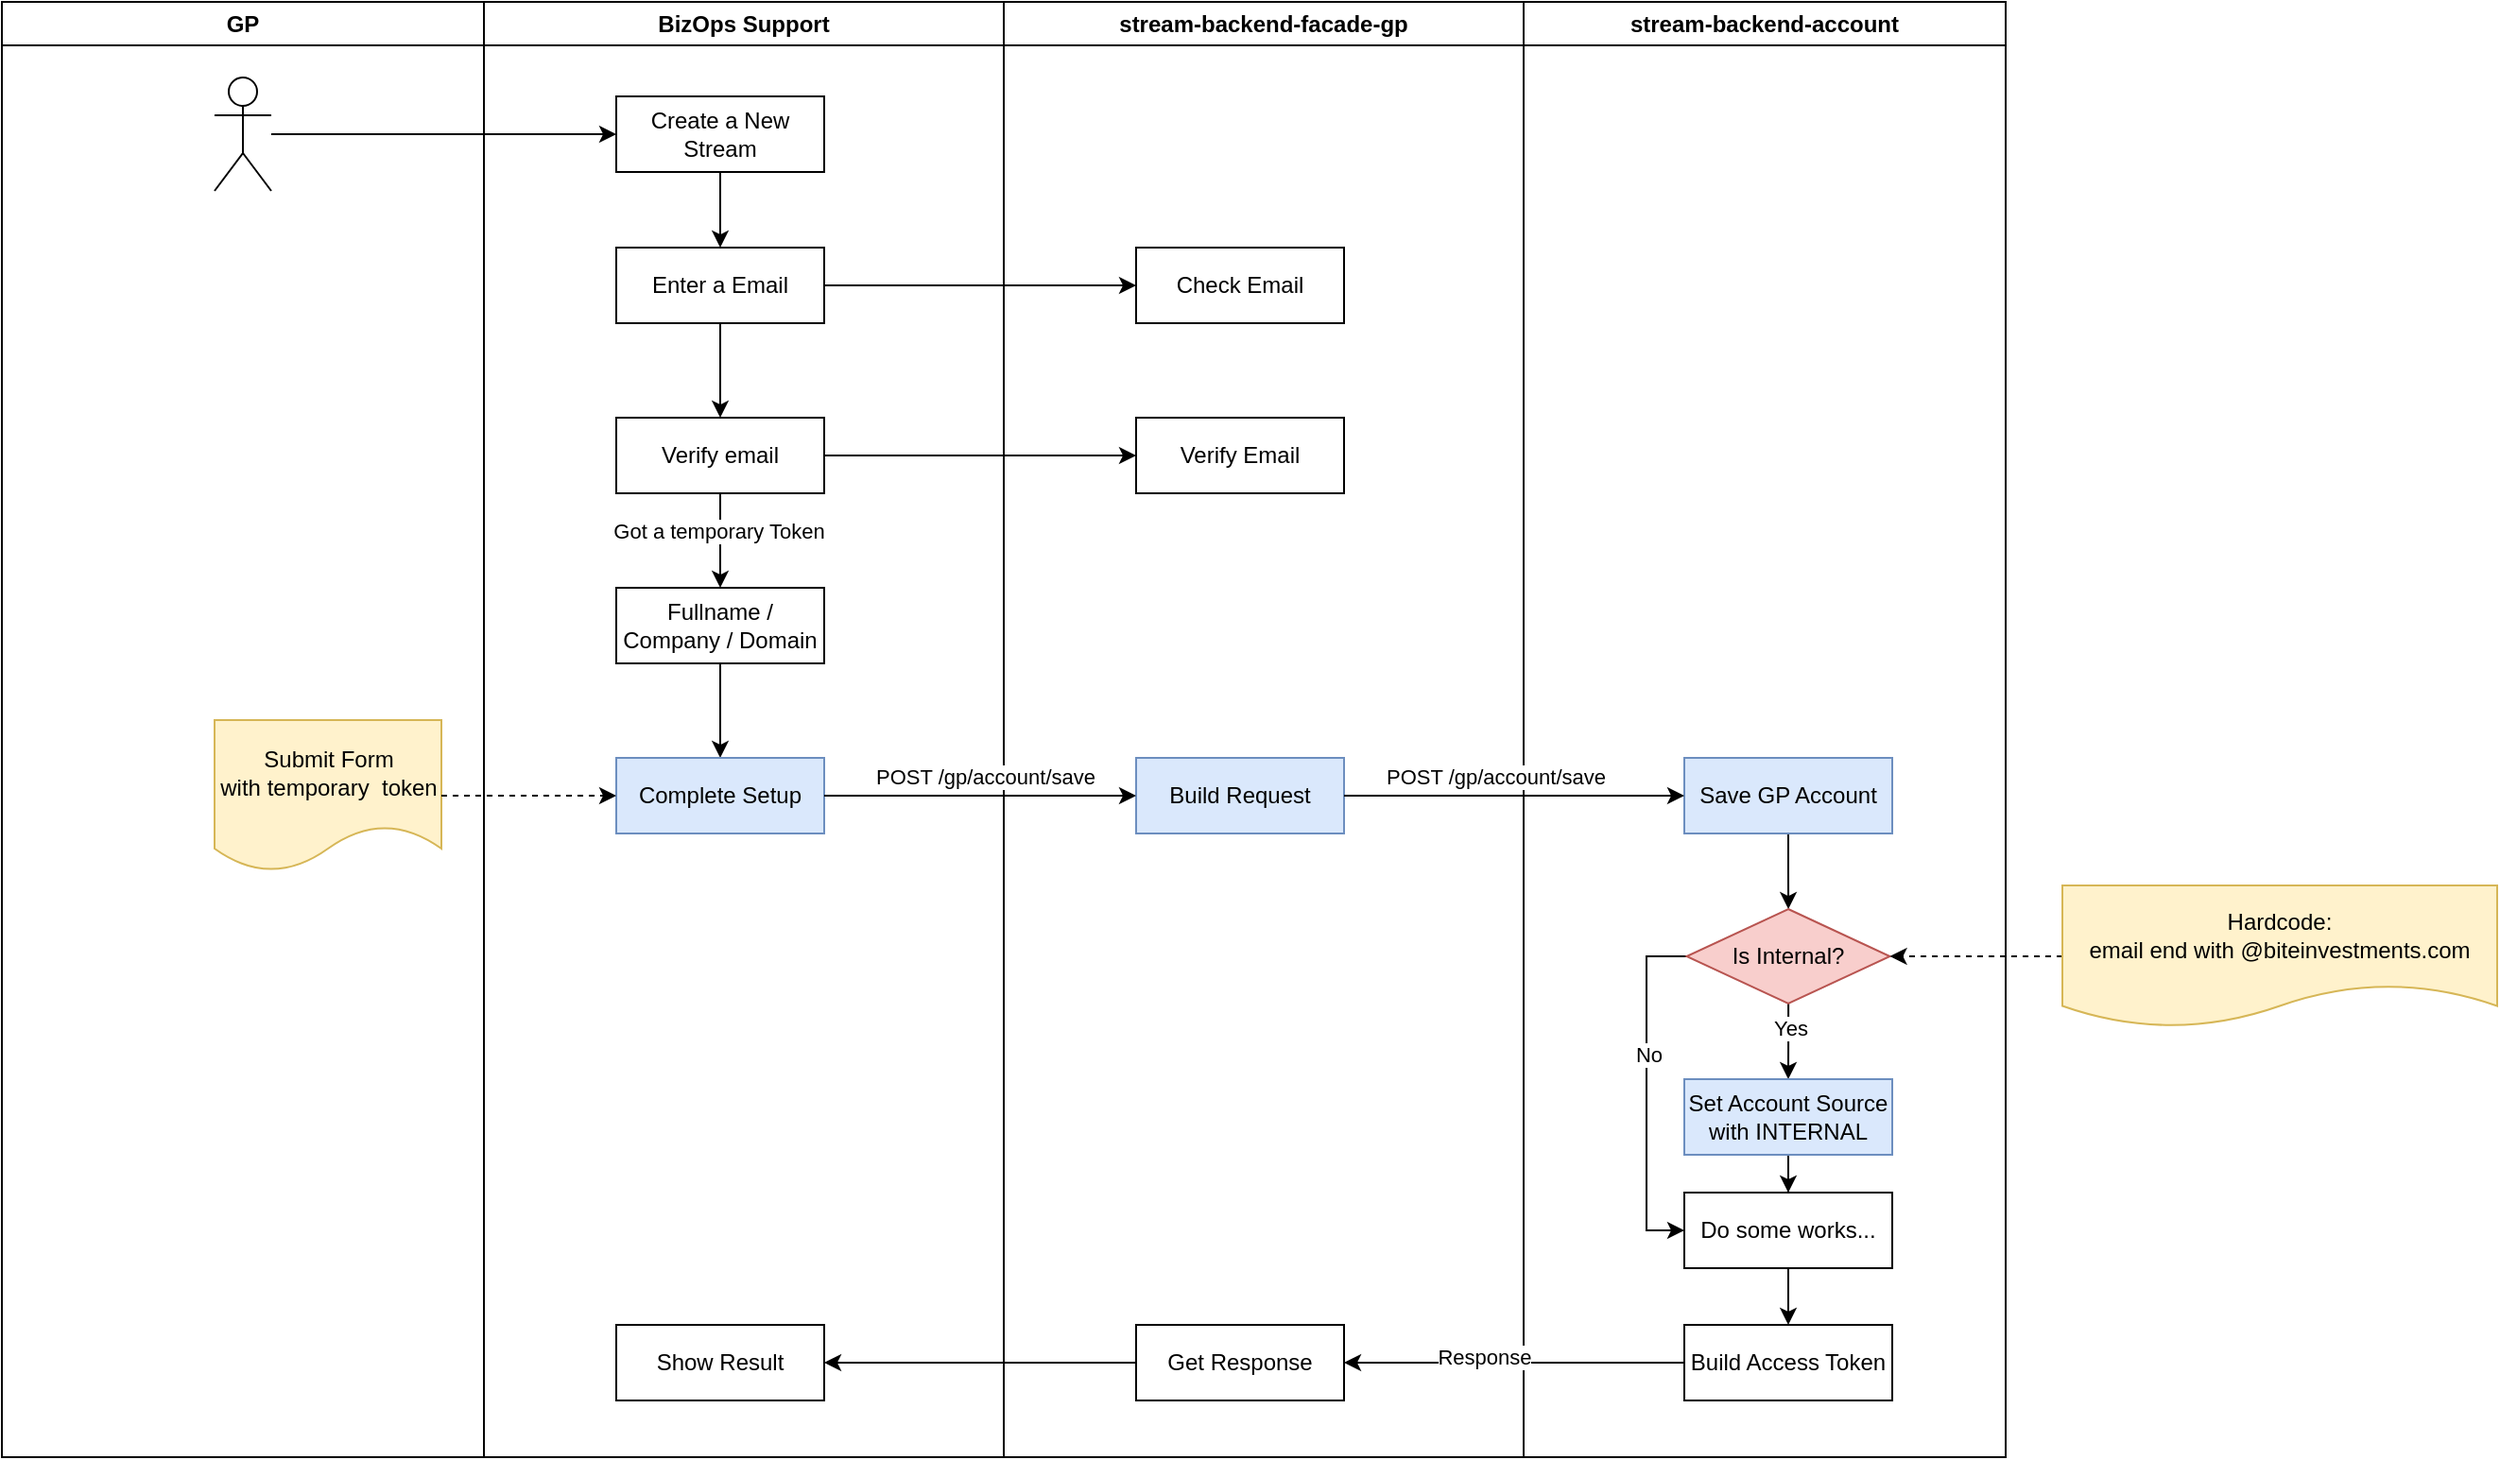 <mxfile version="21.1.4" type="github">
  <diagram name="Page-1" id="x9MaXPRrPAuqvDn_PiiJ">
    <mxGraphModel dx="2074" dy="1080" grid="1" gridSize="10" guides="1" tooltips="1" connect="1" arrows="1" fold="1" page="1" pageScale="1" pageWidth="850" pageHeight="1100" math="0" shadow="0">
      <root>
        <mxCell id="0" />
        <mxCell id="1" parent="0" />
        <mxCell id="FPZNTAmwSKkxpH3EF6Kp-27" style="edgeStyle=orthogonalEdgeStyle;rounded=0;orthogonalLoop=1;jettySize=auto;html=1;entryX=0;entryY=0.5;entryDx=0;entryDy=0;" edge="1" parent="1" source="FPZNTAmwSKkxpH3EF6Kp-1" target="FPZNTAmwSKkxpH3EF6Kp-8">
          <mxGeometry relative="1" as="geometry" />
        </mxCell>
        <mxCell id="FPZNTAmwSKkxpH3EF6Kp-3" value="stream-backend-facade-gp" style="swimlane;whiteSpace=wrap;html=1;" vertex="1" parent="1">
          <mxGeometry x="550" y="20" width="275" height="770" as="geometry" />
        </mxCell>
        <mxCell id="FPZNTAmwSKkxpH3EF6Kp-5" value="Check Email" style="rounded=0;whiteSpace=wrap;html=1;" vertex="1" parent="FPZNTAmwSKkxpH3EF6Kp-3">
          <mxGeometry x="70" y="130" width="110" height="40" as="geometry" />
        </mxCell>
        <mxCell id="FPZNTAmwSKkxpH3EF6Kp-25" value="Verify Email" style="rounded=0;whiteSpace=wrap;html=1;" vertex="1" parent="FPZNTAmwSKkxpH3EF6Kp-3">
          <mxGeometry x="70" y="220" width="110" height="40" as="geometry" />
        </mxCell>
        <mxCell id="FPZNTAmwSKkxpH3EF6Kp-40" value="Build Request" style="rounded=0;whiteSpace=wrap;html=1;fillColor=#dae8fc;strokeColor=#6c8ebf;" vertex="1" parent="FPZNTAmwSKkxpH3EF6Kp-3">
          <mxGeometry x="70" y="400" width="110" height="40" as="geometry" />
        </mxCell>
        <mxCell id="FPZNTAmwSKkxpH3EF6Kp-50" value="Get Response" style="rounded=0;whiteSpace=wrap;html=1;" vertex="1" parent="FPZNTAmwSKkxpH3EF6Kp-3">
          <mxGeometry x="70" y="700" width="110" height="40" as="geometry" />
        </mxCell>
        <mxCell id="FPZNTAmwSKkxpH3EF6Kp-4" value="stream-backend-account" style="swimlane;whiteSpace=wrap;html=1;" vertex="1" parent="1">
          <mxGeometry x="825" y="20" width="255" height="770" as="geometry" />
        </mxCell>
        <mxCell id="FPZNTAmwSKkxpH3EF6Kp-61" value="" style="edgeStyle=orthogonalEdgeStyle;rounded=0;orthogonalLoop=1;jettySize=auto;html=1;" edge="1" parent="FPZNTAmwSKkxpH3EF6Kp-4" source="FPZNTAmwSKkxpH3EF6Kp-45" target="FPZNTAmwSKkxpH3EF6Kp-60">
          <mxGeometry relative="1" as="geometry" />
        </mxCell>
        <mxCell id="FPZNTAmwSKkxpH3EF6Kp-45" value="Save GP Account" style="rounded=0;whiteSpace=wrap;html=1;fillColor=#dae8fc;strokeColor=#6c8ebf;" vertex="1" parent="FPZNTAmwSKkxpH3EF6Kp-4">
          <mxGeometry x="85" y="400" width="110" height="40" as="geometry" />
        </mxCell>
        <mxCell id="FPZNTAmwSKkxpH3EF6Kp-47" value="Build Access Token" style="rounded=0;whiteSpace=wrap;html=1;" vertex="1" parent="FPZNTAmwSKkxpH3EF6Kp-4">
          <mxGeometry x="85" y="700" width="110" height="40" as="geometry" />
        </mxCell>
        <mxCell id="FPZNTAmwSKkxpH3EF6Kp-65" value="" style="edgeStyle=orthogonalEdgeStyle;rounded=0;orthogonalLoop=1;jettySize=auto;html=1;" edge="1" parent="FPZNTAmwSKkxpH3EF6Kp-4" source="FPZNTAmwSKkxpH3EF6Kp-60" target="FPZNTAmwSKkxpH3EF6Kp-64">
          <mxGeometry relative="1" as="geometry" />
        </mxCell>
        <mxCell id="FPZNTAmwSKkxpH3EF6Kp-70" value="Yes" style="edgeLabel;html=1;align=center;verticalAlign=middle;resizable=0;points=[];" vertex="1" connectable="0" parent="FPZNTAmwSKkxpH3EF6Kp-65">
          <mxGeometry x="-0.35" y="1" relative="1" as="geometry">
            <mxPoint as="offset" />
          </mxGeometry>
        </mxCell>
        <mxCell id="FPZNTAmwSKkxpH3EF6Kp-67" style="edgeStyle=orthogonalEdgeStyle;rounded=0;orthogonalLoop=1;jettySize=auto;html=1;entryX=0;entryY=0.5;entryDx=0;entryDy=0;" edge="1" parent="FPZNTAmwSKkxpH3EF6Kp-4" source="FPZNTAmwSKkxpH3EF6Kp-60" target="FPZNTAmwSKkxpH3EF6Kp-68">
          <mxGeometry relative="1" as="geometry">
            <mxPoint x="55" y="660" as="targetPoint" />
            <Array as="points">
              <mxPoint x="65" y="505" />
              <mxPoint x="65" y="650" />
            </Array>
          </mxGeometry>
        </mxCell>
        <mxCell id="FPZNTAmwSKkxpH3EF6Kp-69" value="No" style="edgeLabel;html=1;align=center;verticalAlign=middle;resizable=0;points=[];" vertex="1" connectable="0" parent="FPZNTAmwSKkxpH3EF6Kp-67">
          <mxGeometry x="-0.224" y="1" relative="1" as="geometry">
            <mxPoint as="offset" />
          </mxGeometry>
        </mxCell>
        <mxCell id="FPZNTAmwSKkxpH3EF6Kp-60" value="Is Internal?" style="rhombus;whiteSpace=wrap;html=1;fillColor=#f8cecc;strokeColor=#b85450;" vertex="1" parent="FPZNTAmwSKkxpH3EF6Kp-4">
          <mxGeometry x="86.25" y="480" width="107.5" height="50" as="geometry" />
        </mxCell>
        <mxCell id="FPZNTAmwSKkxpH3EF6Kp-71" value="" style="edgeStyle=orthogonalEdgeStyle;rounded=0;orthogonalLoop=1;jettySize=auto;html=1;" edge="1" parent="FPZNTAmwSKkxpH3EF6Kp-4" source="FPZNTAmwSKkxpH3EF6Kp-64" target="FPZNTAmwSKkxpH3EF6Kp-68">
          <mxGeometry relative="1" as="geometry" />
        </mxCell>
        <mxCell id="FPZNTAmwSKkxpH3EF6Kp-64" value="Set Account Source with&amp;nbsp;INTERNAL" style="rounded=0;whiteSpace=wrap;html=1;fillColor=#dae8fc;strokeColor=#6c8ebf;" vertex="1" parent="FPZNTAmwSKkxpH3EF6Kp-4">
          <mxGeometry x="85" y="570" width="110" height="40" as="geometry" />
        </mxCell>
        <mxCell id="FPZNTAmwSKkxpH3EF6Kp-72" value="" style="edgeStyle=orthogonalEdgeStyle;rounded=0;orthogonalLoop=1;jettySize=auto;html=1;" edge="1" parent="FPZNTAmwSKkxpH3EF6Kp-4" source="FPZNTAmwSKkxpH3EF6Kp-68" target="FPZNTAmwSKkxpH3EF6Kp-47">
          <mxGeometry relative="1" as="geometry" />
        </mxCell>
        <mxCell id="FPZNTAmwSKkxpH3EF6Kp-68" value="Do some works..." style="rounded=0;whiteSpace=wrap;html=1;" vertex="1" parent="FPZNTAmwSKkxpH3EF6Kp-4">
          <mxGeometry x="85" y="630" width="110" height="40" as="geometry" />
        </mxCell>
        <mxCell id="FPZNTAmwSKkxpH3EF6Kp-7" value="BizOps Support" style="swimlane;whiteSpace=wrap;html=1;" vertex="1" parent="1">
          <mxGeometry x="275" y="20" width="275" height="770" as="geometry" />
        </mxCell>
        <mxCell id="FPZNTAmwSKkxpH3EF6Kp-10" value="" style="edgeStyle=orthogonalEdgeStyle;rounded=0;orthogonalLoop=1;jettySize=auto;html=1;" edge="1" parent="FPZNTAmwSKkxpH3EF6Kp-7" source="FPZNTAmwSKkxpH3EF6Kp-8" target="FPZNTAmwSKkxpH3EF6Kp-9">
          <mxGeometry relative="1" as="geometry" />
        </mxCell>
        <mxCell id="FPZNTAmwSKkxpH3EF6Kp-8" value="Create a New Stream" style="rounded=0;whiteSpace=wrap;html=1;" vertex="1" parent="FPZNTAmwSKkxpH3EF6Kp-7">
          <mxGeometry x="70" y="50" width="110" height="40" as="geometry" />
        </mxCell>
        <mxCell id="FPZNTAmwSKkxpH3EF6Kp-12" value="" style="edgeStyle=orthogonalEdgeStyle;rounded=0;orthogonalLoop=1;jettySize=auto;html=1;" edge="1" parent="FPZNTAmwSKkxpH3EF6Kp-7" source="FPZNTAmwSKkxpH3EF6Kp-9" target="FPZNTAmwSKkxpH3EF6Kp-11">
          <mxGeometry relative="1" as="geometry" />
        </mxCell>
        <mxCell id="FPZNTAmwSKkxpH3EF6Kp-9" value="Enter a Email" style="rounded=0;whiteSpace=wrap;html=1;" vertex="1" parent="FPZNTAmwSKkxpH3EF6Kp-7">
          <mxGeometry x="70" y="130" width="110" height="40" as="geometry" />
        </mxCell>
        <mxCell id="FPZNTAmwSKkxpH3EF6Kp-14" value="" style="edgeStyle=orthogonalEdgeStyle;rounded=0;orthogonalLoop=1;jettySize=auto;html=1;" edge="1" parent="FPZNTAmwSKkxpH3EF6Kp-7" source="FPZNTAmwSKkxpH3EF6Kp-11" target="FPZNTAmwSKkxpH3EF6Kp-13">
          <mxGeometry relative="1" as="geometry" />
        </mxCell>
        <mxCell id="FPZNTAmwSKkxpH3EF6Kp-18" value="Got a temporary Token" style="edgeLabel;html=1;align=center;verticalAlign=middle;resizable=0;points=[];" vertex="1" connectable="0" parent="FPZNTAmwSKkxpH3EF6Kp-14">
          <mxGeometry x="-0.2" y="-1" relative="1" as="geometry">
            <mxPoint as="offset" />
          </mxGeometry>
        </mxCell>
        <mxCell id="FPZNTAmwSKkxpH3EF6Kp-11" value="Verify email" style="rounded=0;whiteSpace=wrap;html=1;" vertex="1" parent="FPZNTAmwSKkxpH3EF6Kp-7">
          <mxGeometry x="70" y="220" width="110" height="40" as="geometry" />
        </mxCell>
        <mxCell id="FPZNTAmwSKkxpH3EF6Kp-39" value="" style="edgeStyle=orthogonalEdgeStyle;rounded=0;orthogonalLoop=1;jettySize=auto;html=1;" edge="1" parent="FPZNTAmwSKkxpH3EF6Kp-7" source="FPZNTAmwSKkxpH3EF6Kp-13" target="FPZNTAmwSKkxpH3EF6Kp-21">
          <mxGeometry relative="1" as="geometry" />
        </mxCell>
        <mxCell id="FPZNTAmwSKkxpH3EF6Kp-13" value="Fullname / Company / Domain" style="rounded=0;whiteSpace=wrap;html=1;" vertex="1" parent="FPZNTAmwSKkxpH3EF6Kp-7">
          <mxGeometry x="70" y="310" width="110" height="40" as="geometry" />
        </mxCell>
        <mxCell id="FPZNTAmwSKkxpH3EF6Kp-21" value="Complete Setup" style="rounded=0;whiteSpace=wrap;html=1;fillColor=#dae8fc;strokeColor=#6c8ebf;" vertex="1" parent="FPZNTAmwSKkxpH3EF6Kp-7">
          <mxGeometry x="70" y="400" width="110" height="40" as="geometry" />
        </mxCell>
        <mxCell id="FPZNTAmwSKkxpH3EF6Kp-52" value="Show Result" style="rounded=0;whiteSpace=wrap;html=1;" vertex="1" parent="FPZNTAmwSKkxpH3EF6Kp-7">
          <mxGeometry x="70" y="700" width="110" height="40" as="geometry" />
        </mxCell>
        <mxCell id="FPZNTAmwSKkxpH3EF6Kp-24" style="edgeStyle=orthogonalEdgeStyle;rounded=0;orthogonalLoop=1;jettySize=auto;html=1;" edge="1" parent="1" source="FPZNTAmwSKkxpH3EF6Kp-9" target="FPZNTAmwSKkxpH3EF6Kp-5">
          <mxGeometry relative="1" as="geometry" />
        </mxCell>
        <mxCell id="FPZNTAmwSKkxpH3EF6Kp-26" style="edgeStyle=orthogonalEdgeStyle;rounded=0;orthogonalLoop=1;jettySize=auto;html=1;entryX=0;entryY=0.5;entryDx=0;entryDy=0;" edge="1" parent="1" source="FPZNTAmwSKkxpH3EF6Kp-11" target="FPZNTAmwSKkxpH3EF6Kp-25">
          <mxGeometry relative="1" as="geometry" />
        </mxCell>
        <mxCell id="FPZNTAmwSKkxpH3EF6Kp-38" value="GP" style="swimlane;whiteSpace=wrap;html=1;" vertex="1" parent="1">
          <mxGeometry x="20" y="20" width="255" height="770" as="geometry" />
        </mxCell>
        <mxCell id="FPZNTAmwSKkxpH3EF6Kp-1" value="" style="shape=umlActor;verticalLabelPosition=bottom;verticalAlign=top;html=1;outlineConnect=0;" vertex="1" parent="FPZNTAmwSKkxpH3EF6Kp-38">
          <mxGeometry x="112.5" y="40" width="30" height="60" as="geometry" />
        </mxCell>
        <mxCell id="FPZNTAmwSKkxpH3EF6Kp-43" value="Submit Form with&amp;nbsp;temporary&amp;nbsp;&amp;nbsp;token" style="shape=document;whiteSpace=wrap;html=1;boundedLbl=1;fillColor=#fff2cc;strokeColor=#d6b656;" vertex="1" parent="FPZNTAmwSKkxpH3EF6Kp-38">
          <mxGeometry x="112.5" y="380" width="120" height="80" as="geometry" />
        </mxCell>
        <mxCell id="FPZNTAmwSKkxpH3EF6Kp-41" style="edgeStyle=orthogonalEdgeStyle;rounded=0;orthogonalLoop=1;jettySize=auto;html=1;entryX=0;entryY=0.5;entryDx=0;entryDy=0;" edge="1" parent="1" source="FPZNTAmwSKkxpH3EF6Kp-21" target="FPZNTAmwSKkxpH3EF6Kp-40">
          <mxGeometry relative="1" as="geometry" />
        </mxCell>
        <mxCell id="FPZNTAmwSKkxpH3EF6Kp-42" value="POST /gp/account/save" style="edgeLabel;html=1;align=center;verticalAlign=middle;resizable=0;points=[];" vertex="1" connectable="0" parent="FPZNTAmwSKkxpH3EF6Kp-41">
          <mxGeometry x="-0.297" y="4" relative="1" as="geometry">
            <mxPoint x="27" y="-6" as="offset" />
          </mxGeometry>
        </mxCell>
        <mxCell id="FPZNTAmwSKkxpH3EF6Kp-44" style="edgeStyle=orthogonalEdgeStyle;rounded=0;orthogonalLoop=1;jettySize=auto;html=1;dashed=1;" edge="1" parent="1" source="FPZNTAmwSKkxpH3EF6Kp-43" target="FPZNTAmwSKkxpH3EF6Kp-21">
          <mxGeometry relative="1" as="geometry" />
        </mxCell>
        <mxCell id="FPZNTAmwSKkxpH3EF6Kp-46" style="edgeStyle=orthogonalEdgeStyle;rounded=0;orthogonalLoop=1;jettySize=auto;html=1;entryX=0;entryY=0.5;entryDx=0;entryDy=0;" edge="1" parent="1" source="FPZNTAmwSKkxpH3EF6Kp-40" target="FPZNTAmwSKkxpH3EF6Kp-45">
          <mxGeometry relative="1" as="geometry" />
        </mxCell>
        <mxCell id="FPZNTAmwSKkxpH3EF6Kp-74" value="POST /gp/account/save" style="edgeLabel;html=1;align=center;verticalAlign=middle;resizable=0;points=[];" vertex="1" connectable="0" parent="FPZNTAmwSKkxpH3EF6Kp-46">
          <mxGeometry x="-0.2" relative="1" as="geometry">
            <mxPoint x="8" y="-10" as="offset" />
          </mxGeometry>
        </mxCell>
        <mxCell id="FPZNTAmwSKkxpH3EF6Kp-51" style="edgeStyle=orthogonalEdgeStyle;rounded=0;orthogonalLoop=1;jettySize=auto;html=1;" edge="1" parent="1" source="FPZNTAmwSKkxpH3EF6Kp-47" target="FPZNTAmwSKkxpH3EF6Kp-50">
          <mxGeometry relative="1" as="geometry" />
        </mxCell>
        <mxCell id="FPZNTAmwSKkxpH3EF6Kp-75" value="Response" style="edgeLabel;html=1;align=center;verticalAlign=middle;resizable=0;points=[];" vertex="1" connectable="0" parent="FPZNTAmwSKkxpH3EF6Kp-51">
          <mxGeometry x="0.178" y="-3" relative="1" as="geometry">
            <mxPoint as="offset" />
          </mxGeometry>
        </mxCell>
        <mxCell id="FPZNTAmwSKkxpH3EF6Kp-53" style="edgeStyle=orthogonalEdgeStyle;rounded=0;orthogonalLoop=1;jettySize=auto;html=1;entryX=1;entryY=0.5;entryDx=0;entryDy=0;" edge="1" parent="1" source="FPZNTAmwSKkxpH3EF6Kp-50" target="FPZNTAmwSKkxpH3EF6Kp-52">
          <mxGeometry relative="1" as="geometry" />
        </mxCell>
        <mxCell id="FPZNTAmwSKkxpH3EF6Kp-63" style="edgeStyle=orthogonalEdgeStyle;rounded=0;orthogonalLoop=1;jettySize=auto;html=1;entryX=1;entryY=0.5;entryDx=0;entryDy=0;dashed=1;" edge="1" parent="1" source="FPZNTAmwSKkxpH3EF6Kp-62" target="FPZNTAmwSKkxpH3EF6Kp-60">
          <mxGeometry relative="1" as="geometry" />
        </mxCell>
        <mxCell id="FPZNTAmwSKkxpH3EF6Kp-62" value="Hardcode:&lt;br&gt;email end with @biteinvestments.com" style="shape=document;whiteSpace=wrap;html=1;boundedLbl=1;fillColor=#fff2cc;strokeColor=#d6b656;" vertex="1" parent="1">
          <mxGeometry x="1110" y="487.5" width="230" height="75" as="geometry" />
        </mxCell>
      </root>
    </mxGraphModel>
  </diagram>
</mxfile>
